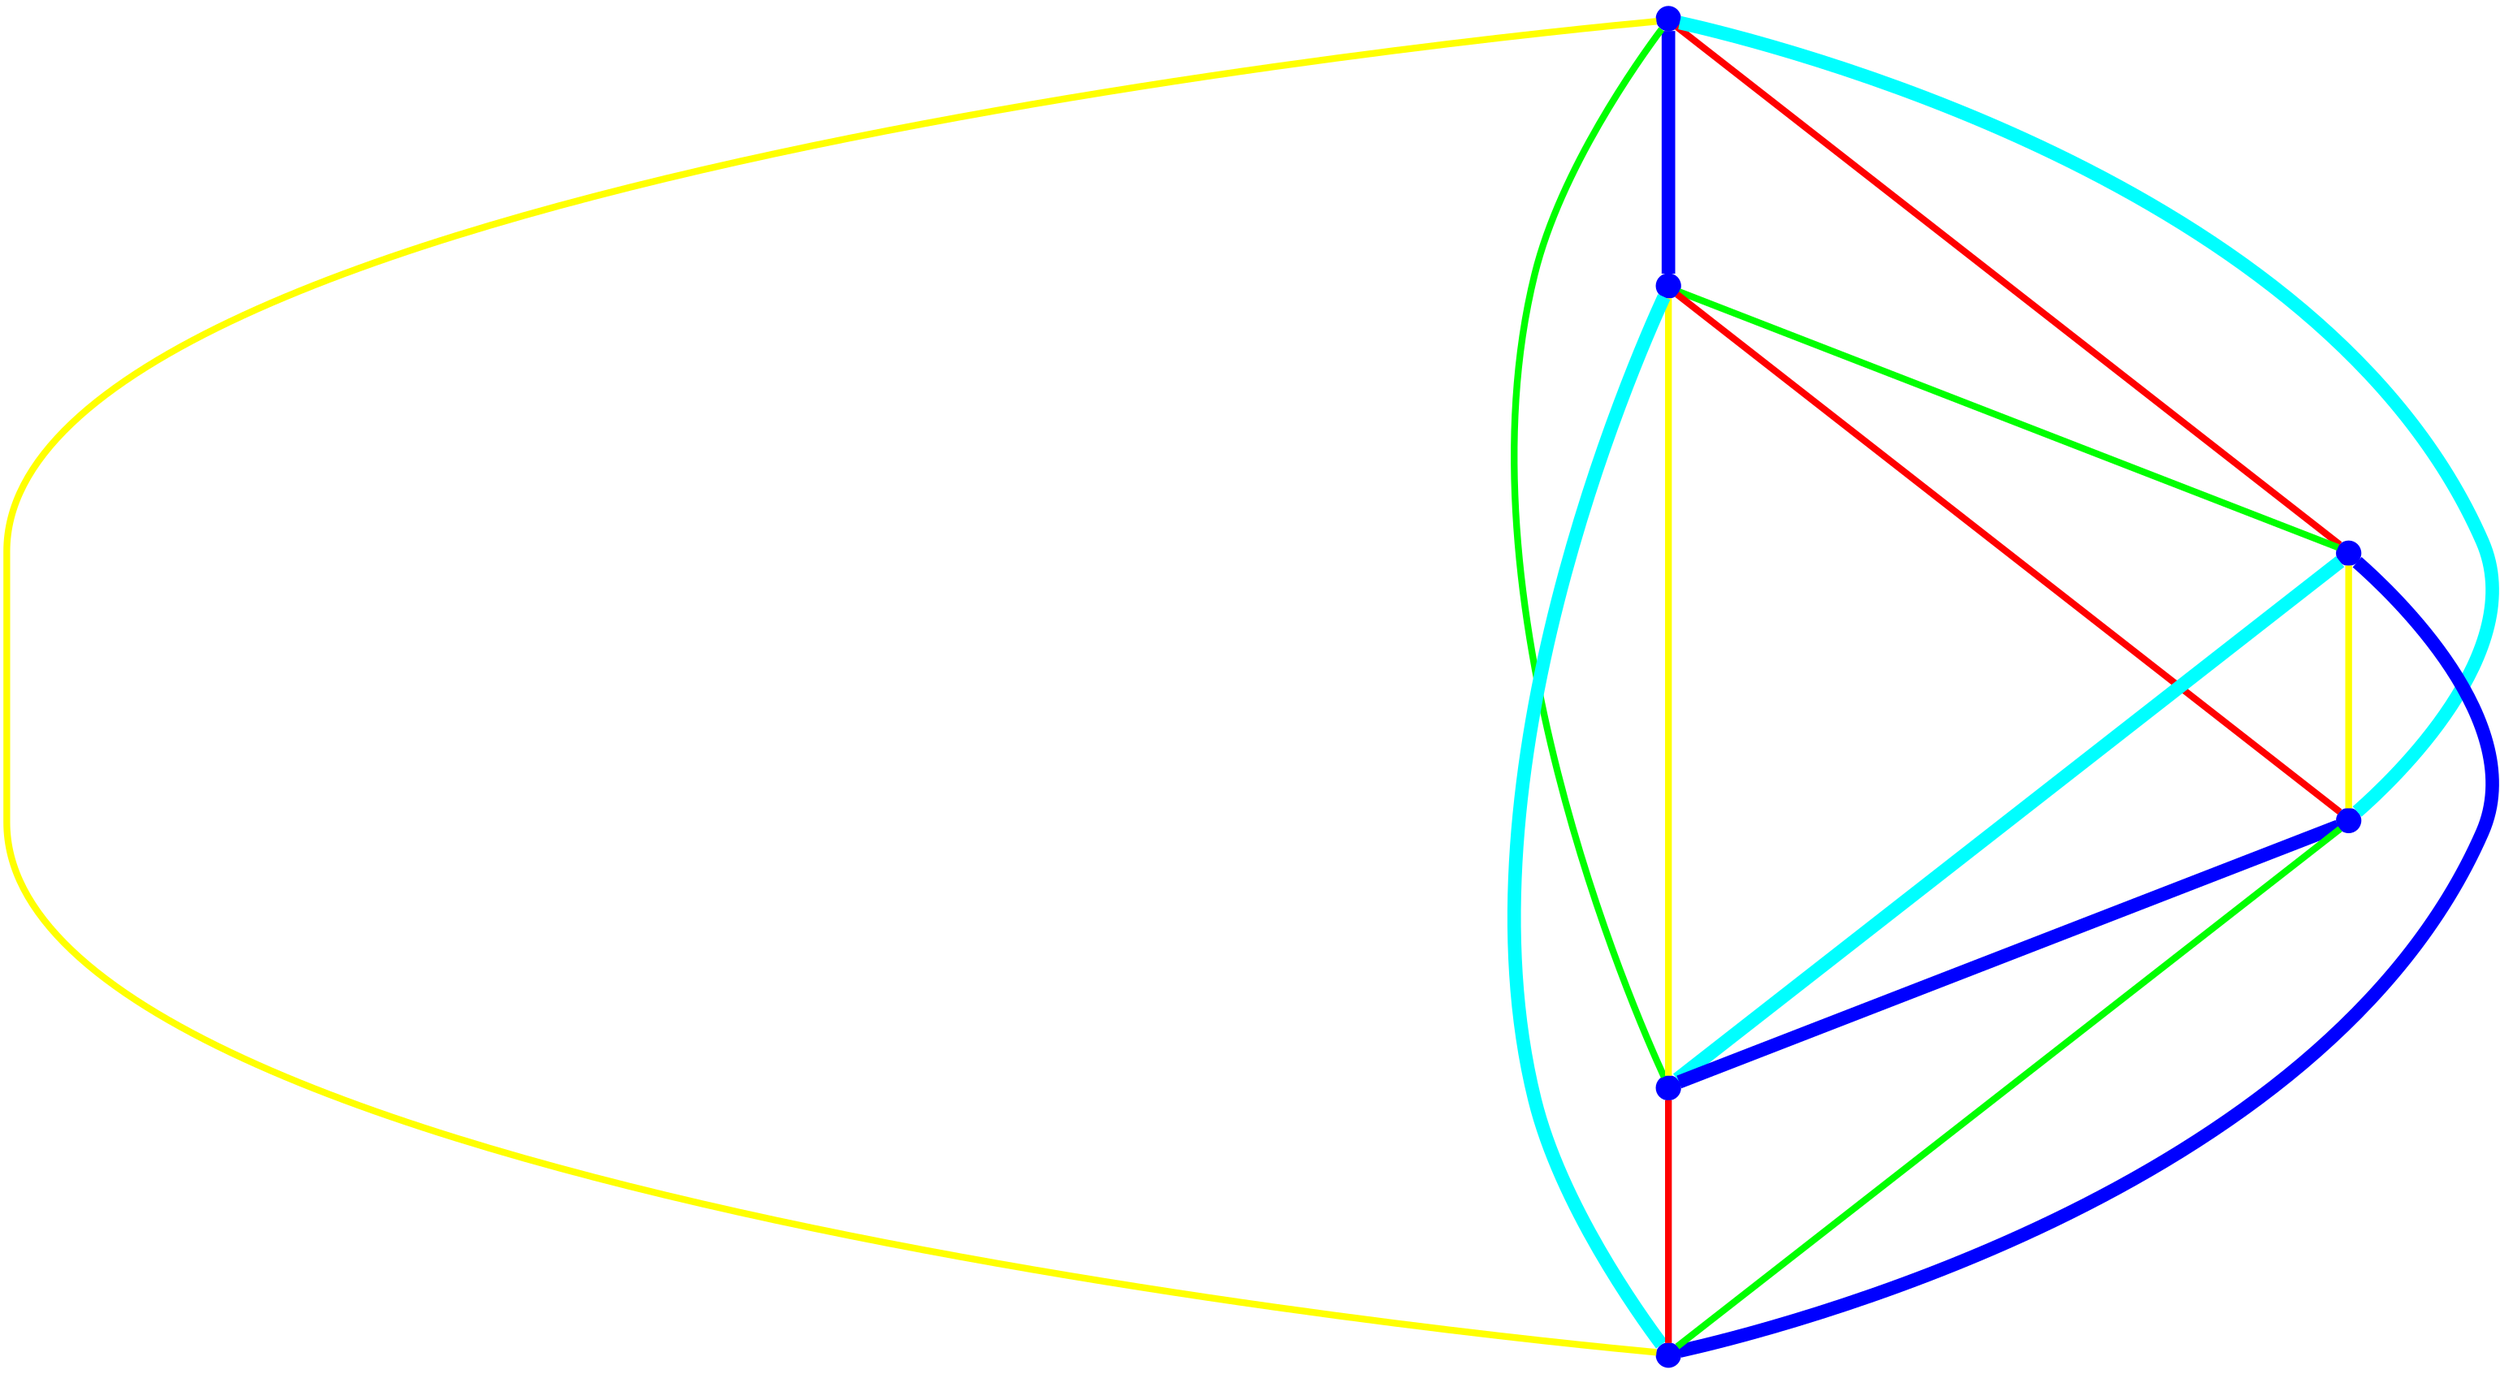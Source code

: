 graph {
ranksep=2
nodesep=2
node [label="" shape=circle style=filled fixedsize=true color=blue fillcolor=blue width=0.2];
"1" -- "2" [style="solid",penwidth="8",color="blue"];
"1" -- "3" [style="solid",penwidth="4",color="red"];
"1" -- "4" [style="solid",penwidth="8",color="cyan"];
"1" -- "5" [style="solid",penwidth="4",color="green"];
"1" -- "6" [style="solid",penwidth="4",color="yellow"];
"2" -- "3" [style="solid",penwidth="4",color="green"];
"2" -- "4" [style="solid",penwidth="4",color="red"];
"2" -- "5" [style="solid",penwidth="4",color="yellow"];
"2" -- "6" [style="solid",penwidth="8",color="cyan"];
"3" -- "4" [style="solid",penwidth="4",color="yellow"];
"3" -- "5" [style="solid",penwidth="8",color="cyan"];
"3" -- "6" [style="solid",penwidth="8",color="blue"];
"4" -- "5" [style="solid",penwidth="8",color="blue"];
"4" -- "6" [style="solid",penwidth="4",color="green"];
"5" -- "6" [style="solid",penwidth="4",color="red"];
}
